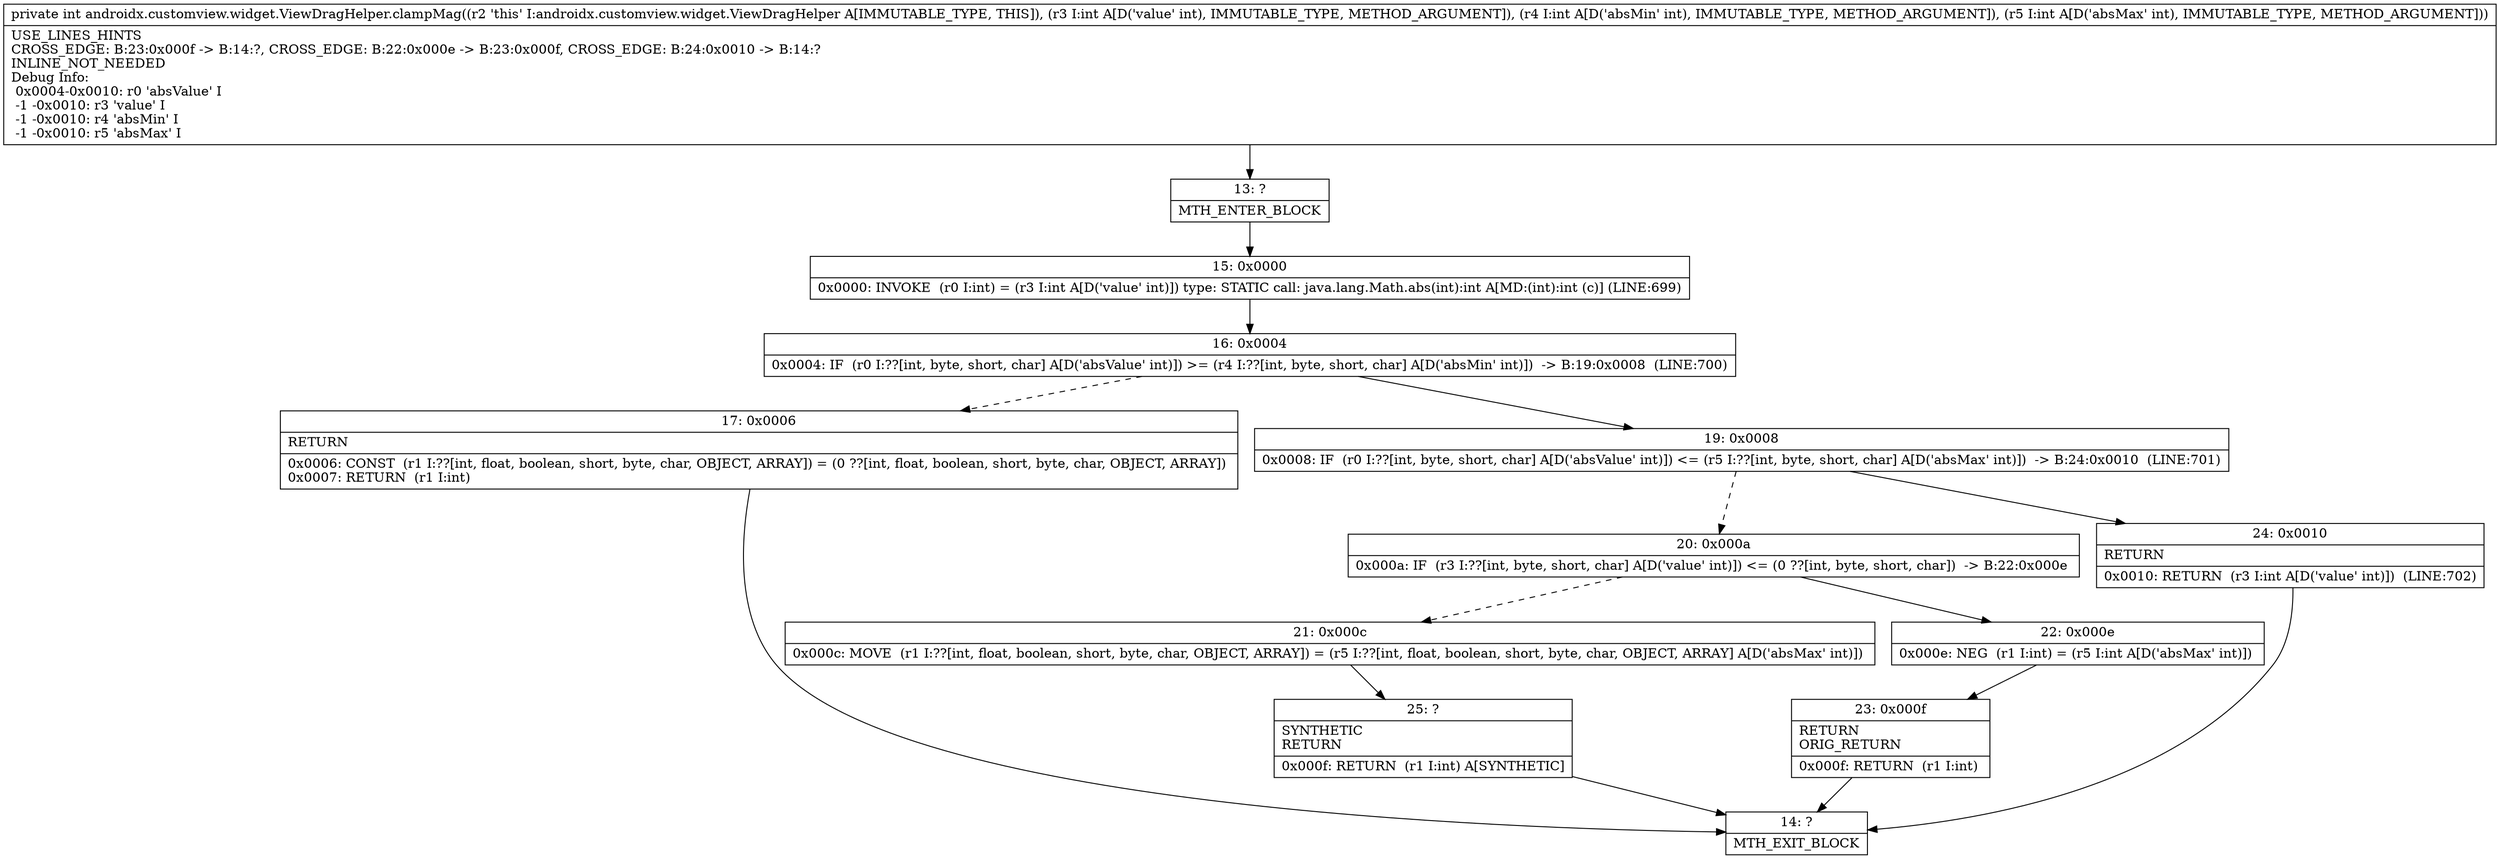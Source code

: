 digraph "CFG forandroidx.customview.widget.ViewDragHelper.clampMag(III)I" {
Node_13 [shape=record,label="{13\:\ ?|MTH_ENTER_BLOCK\l}"];
Node_15 [shape=record,label="{15\:\ 0x0000|0x0000: INVOKE  (r0 I:int) = (r3 I:int A[D('value' int)]) type: STATIC call: java.lang.Math.abs(int):int A[MD:(int):int (c)] (LINE:699)\l}"];
Node_16 [shape=record,label="{16\:\ 0x0004|0x0004: IF  (r0 I:??[int, byte, short, char] A[D('absValue' int)]) \>= (r4 I:??[int, byte, short, char] A[D('absMin' int)])  \-\> B:19:0x0008  (LINE:700)\l}"];
Node_17 [shape=record,label="{17\:\ 0x0006|RETURN\l|0x0006: CONST  (r1 I:??[int, float, boolean, short, byte, char, OBJECT, ARRAY]) = (0 ??[int, float, boolean, short, byte, char, OBJECT, ARRAY]) \l0x0007: RETURN  (r1 I:int) \l}"];
Node_14 [shape=record,label="{14\:\ ?|MTH_EXIT_BLOCK\l}"];
Node_19 [shape=record,label="{19\:\ 0x0008|0x0008: IF  (r0 I:??[int, byte, short, char] A[D('absValue' int)]) \<= (r5 I:??[int, byte, short, char] A[D('absMax' int)])  \-\> B:24:0x0010  (LINE:701)\l}"];
Node_20 [shape=record,label="{20\:\ 0x000a|0x000a: IF  (r3 I:??[int, byte, short, char] A[D('value' int)]) \<= (0 ??[int, byte, short, char])  \-\> B:22:0x000e \l}"];
Node_21 [shape=record,label="{21\:\ 0x000c|0x000c: MOVE  (r1 I:??[int, float, boolean, short, byte, char, OBJECT, ARRAY]) = (r5 I:??[int, float, boolean, short, byte, char, OBJECT, ARRAY] A[D('absMax' int)]) \l}"];
Node_25 [shape=record,label="{25\:\ ?|SYNTHETIC\lRETURN\l|0x000f: RETURN  (r1 I:int) A[SYNTHETIC]\l}"];
Node_22 [shape=record,label="{22\:\ 0x000e|0x000e: NEG  (r1 I:int) = (r5 I:int A[D('absMax' int)]) \l}"];
Node_23 [shape=record,label="{23\:\ 0x000f|RETURN\lORIG_RETURN\l|0x000f: RETURN  (r1 I:int) \l}"];
Node_24 [shape=record,label="{24\:\ 0x0010|RETURN\l|0x0010: RETURN  (r3 I:int A[D('value' int)])  (LINE:702)\l}"];
MethodNode[shape=record,label="{private int androidx.customview.widget.ViewDragHelper.clampMag((r2 'this' I:androidx.customview.widget.ViewDragHelper A[IMMUTABLE_TYPE, THIS]), (r3 I:int A[D('value' int), IMMUTABLE_TYPE, METHOD_ARGUMENT]), (r4 I:int A[D('absMin' int), IMMUTABLE_TYPE, METHOD_ARGUMENT]), (r5 I:int A[D('absMax' int), IMMUTABLE_TYPE, METHOD_ARGUMENT]))  | USE_LINES_HINTS\lCROSS_EDGE: B:23:0x000f \-\> B:14:?, CROSS_EDGE: B:22:0x000e \-\> B:23:0x000f, CROSS_EDGE: B:24:0x0010 \-\> B:14:?\lINLINE_NOT_NEEDED\lDebug Info:\l  0x0004\-0x0010: r0 'absValue' I\l  \-1 \-0x0010: r3 'value' I\l  \-1 \-0x0010: r4 'absMin' I\l  \-1 \-0x0010: r5 'absMax' I\l}"];
MethodNode -> Node_13;Node_13 -> Node_15;
Node_15 -> Node_16;
Node_16 -> Node_17[style=dashed];
Node_16 -> Node_19;
Node_17 -> Node_14;
Node_19 -> Node_20[style=dashed];
Node_19 -> Node_24;
Node_20 -> Node_21[style=dashed];
Node_20 -> Node_22;
Node_21 -> Node_25;
Node_25 -> Node_14;
Node_22 -> Node_23;
Node_23 -> Node_14;
Node_24 -> Node_14;
}

